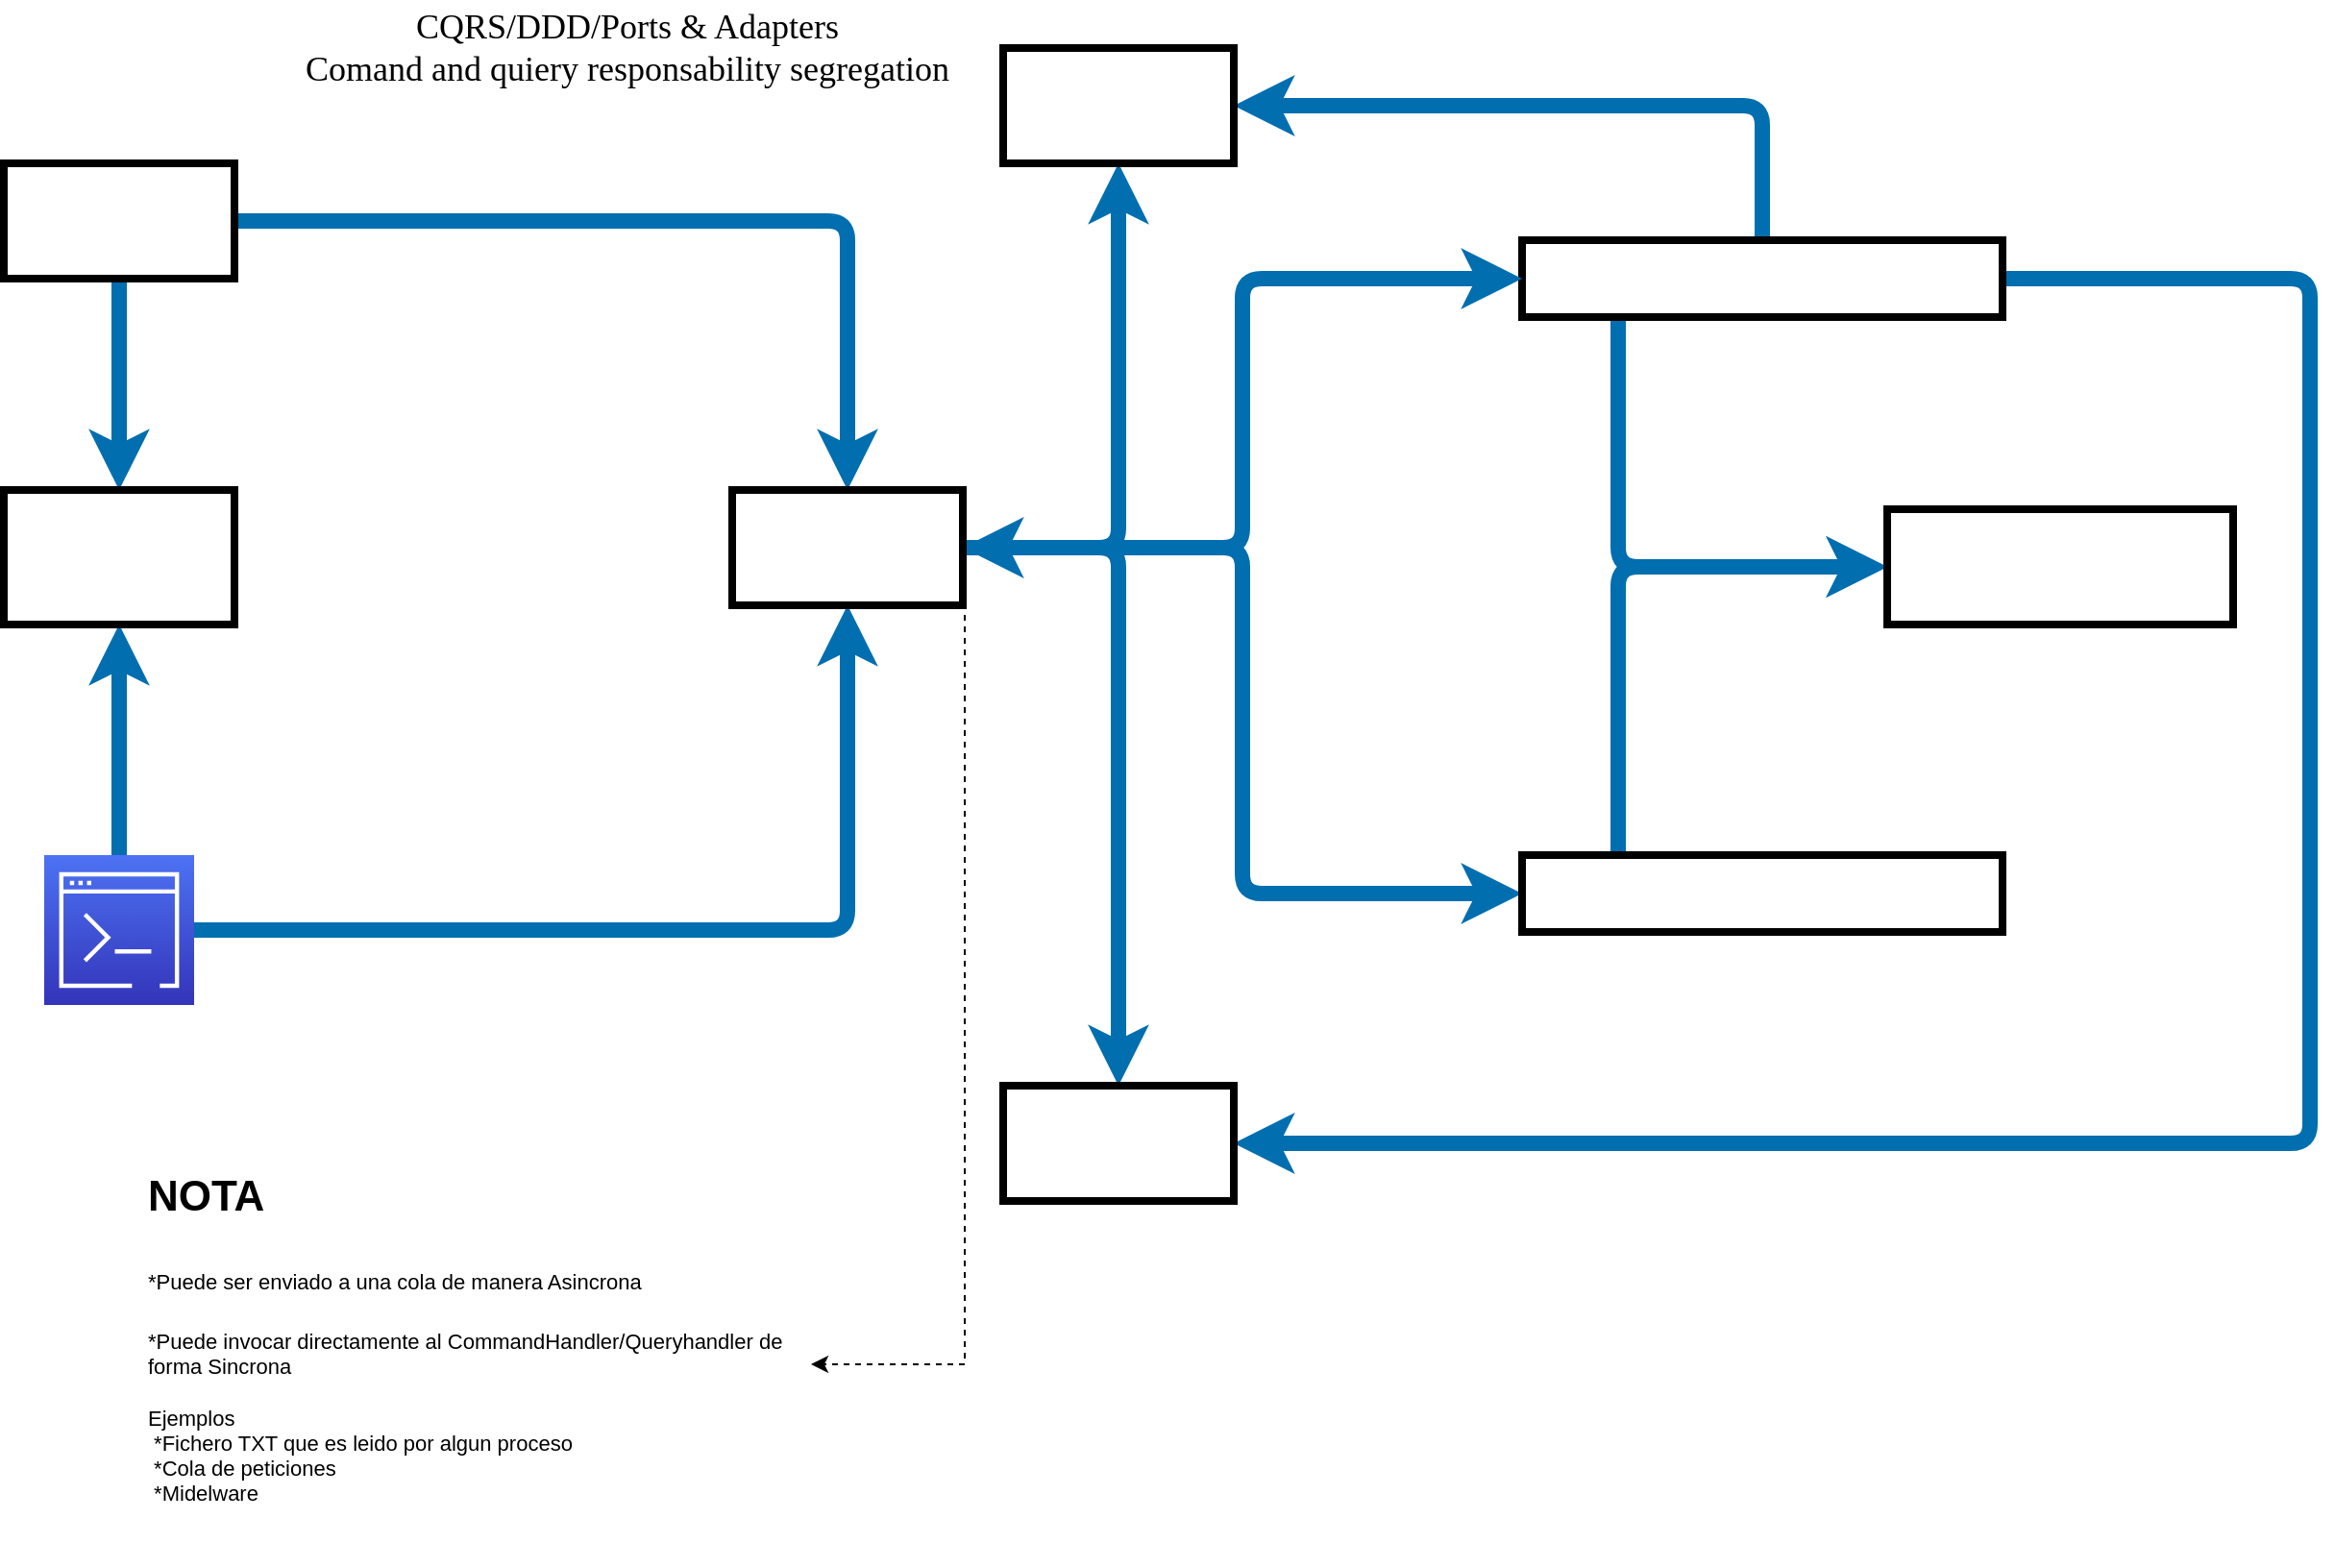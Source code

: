 <mxfile version="13.5.7" type="device" pages="2"><diagram id="CkQ4o6WmjnSWMilObYOL" name="CQRS"><mxGraphModel dx="1422" dy="822" grid="1" gridSize="10" guides="1" tooltips="1" connect="1" arrows="1" fold="1" page="1" pageScale="1" pageWidth="827" pageHeight="1169" math="0" shadow="0"><root><mxCell id="0"/><mxCell id="1" parent="0"/><mxCell id="5McCIeNLPYMOp9zvXxtx-16" value="CQRS/DDD/Ports &amp;amp; Adapters&lt;br style=&quot;font-size: 18px&quot;&gt;Comand and quiery responsability segregation" style="text;html=1;align=center;verticalAlign=middle;resizable=0;points=[];autosize=1;strokeWidth=4;fontSize=18;fontFamily=Times New Roman;" parent="1" vertex="1"><mxGeometry x="239" y="35" width="350" height="50" as="geometry"/></mxCell><mxCell id="5McCIeNLPYMOp9zvXxtx-41" style="edgeStyle=orthogonalEdgeStyle;rounded=1;orthogonalLoop=1;jettySize=auto;html=1;fontFamily=Times New Roman;fontSize=18;fontColor=#FFFFFF;strokeColor=#006EAF;strokeWidth=8;fillColor=#1ba1e2;entryX=0.5;entryY=1;entryDx=0;entryDy=0;" parent="1" source="5McCIeNLPYMOp9zvXxtx-23" target="5McCIeNLPYMOp9zvXxtx-33" edge="1"><mxGeometry relative="1" as="geometry"><Array as="points"><mxPoint x="150" y="470"/><mxPoint x="150" y="470"/></Array></mxGeometry></mxCell><mxCell id="5McCIeNLPYMOp9zvXxtx-56" style="edgeStyle=orthogonalEdgeStyle;rounded=1;orthogonalLoop=1;jettySize=auto;html=1;entryX=0.5;entryY=1;entryDx=0;entryDy=0;strokeWidth=8;fontFamily=Times New Roman;fontSize=18;fontColor=#FFFFFF;strokeColor=#006EAF;fillColor=#1ba1e2;" parent="1" source="5McCIeNLPYMOp9zvXxtx-23" target="5McCIeNLPYMOp9zvXxtx-34" edge="1"><mxGeometry relative="1" as="geometry"/></mxCell><mxCell id="5McCIeNLPYMOp9zvXxtx-23" value="Peticion CLI" style="outlineConnect=0;gradientColor=#4D72F3;gradientDirection=north;fillColor=#3334B9;strokeColor=#ffffff;dashed=0;verticalLabelPosition=bottom;verticalAlign=top;align=center;html=1;fontSize=12;fontStyle=0;aspect=fixed;shape=mxgraph.aws4.resourceIcon;resIcon=mxgraph.aws4.command_line_interface;fontColor=#FFFFFF;" parent="1" vertex="1"><mxGeometry x="111" y="480" width="78" height="78" as="geometry"/></mxCell><mxCell id="5McCIeNLPYMOp9zvXxtx-46" style="edgeStyle=orthogonalEdgeStyle;rounded=1;orthogonalLoop=1;jettySize=auto;html=1;entryX=0;entryY=0.5;entryDx=0;entryDy=0;fontFamily=Times New Roman;fontSize=18;fontColor=#FFFFFF;fillColor=#1ba1e2;strokeColor=#006EAF;strokeWidth=8;" parent="1" source="5McCIeNLPYMOp9zvXxtx-25" target="5McCIeNLPYMOp9zvXxtx-45" edge="1"><mxGeometry relative="1" as="geometry"><Array as="points"><mxPoint x="930" y="210"/><mxPoint x="930" y="330"/></Array></mxGeometry></mxCell><mxCell id="hEQwodWoxsAr9vRu2gHF-12" style="edgeStyle=orthogonalEdgeStyle;rounded=1;orthogonalLoop=1;jettySize=auto;html=1;entryX=1;entryY=0.5;entryDx=0;entryDy=0;fontSize=18;fontFamily=Times New Roman;fontColor=#FFFFFF;strokeColor=#006EAF;strokeWidth=8;fillColor=#1ba1e2;" edge="1" parent="1" source="5McCIeNLPYMOp9zvXxtx-25" target="hEQwodWoxsAr9vRu2gHF-3"><mxGeometry relative="1" as="geometry"><Array as="points"><mxPoint x="1005" y="90"/></Array></mxGeometry></mxCell><mxCell id="hEQwodWoxsAr9vRu2gHF-14" style="edgeStyle=orthogonalEdgeStyle;rounded=1;orthogonalLoop=1;jettySize=auto;html=1;entryX=1;entryY=0.5;entryDx=0;entryDy=0;fontSize=18;fontFamily=Times New Roman;fontColor=#FFFFFF;strokeColor=#006EAF;strokeWidth=8;fillColor=#1ba1e2;" edge="1" parent="1" source="5McCIeNLPYMOp9zvXxtx-25" target="5McCIeNLPYMOp9zvXxtx-59"><mxGeometry relative="1" as="geometry"><Array as="points"><mxPoint x="1290" y="180"/><mxPoint x="1290" y="630"/></Array></mxGeometry></mxCell><mxCell id="5McCIeNLPYMOp9zvXxtx-25" value="CommandHandler" style="rounded=0;whiteSpace=wrap;html=1;strokeWidth=4;fontFamily=Times New Roman;fontSize=18;fontColor=#FFFFFF;" parent="1" vertex="1"><mxGeometry x="880" y="160" width="250" height="40" as="geometry"/></mxCell><mxCell id="5McCIeNLPYMOp9zvXxtx-37" style="edgeStyle=orthogonalEdgeStyle;rounded=1;orthogonalLoop=1;jettySize=auto;html=1;entryX=0.5;entryY=0;entryDx=0;entryDy=0;fontFamily=Times New Roman;fontSize=18;fontColor=#FFFFFF;strokeColor=#006EAF;strokeWidth=8;fillColor=#1ba1e2;" parent="1" source="5McCIeNLPYMOp9zvXxtx-28" target="5McCIeNLPYMOp9zvXxtx-33" edge="1"><mxGeometry relative="1" as="geometry"/></mxCell><mxCell id="5McCIeNLPYMOp9zvXxtx-55" style="edgeStyle=orthogonalEdgeStyle;rounded=1;orthogonalLoop=1;jettySize=auto;html=1;entryX=0.5;entryY=0;entryDx=0;entryDy=0;strokeWidth=8;fontFamily=Times New Roman;fontSize=18;fontColor=#FFFFFF;strokeColor=#006EAF;fillColor=#1ba1e2;" parent="1" source="5McCIeNLPYMOp9zvXxtx-28" target="5McCIeNLPYMOp9zvXxtx-34" edge="1"><mxGeometry relative="1" as="geometry"/></mxCell><mxCell id="5McCIeNLPYMOp9zvXxtx-28" value="Controlador Web" style="rounded=0;whiteSpace=wrap;html=1;strokeWidth=4;fontFamily=Times New Roman;fontSize=18;fontColor=#FFFFFF;" parent="1" vertex="1"><mxGeometry x="90" y="120" width="120" height="60" as="geometry"/></mxCell><mxCell id="5McCIeNLPYMOp9zvXxtx-33" value="Command /&lt;br&gt;Query&lt;br&gt;(DTO)" style="rounded=0;whiteSpace=wrap;html=1;strokeWidth=4;fontFamily=Times New Roman;fontSize=18;fontColor=#FFFFFF;" parent="1" vertex="1"><mxGeometry x="90" y="290" width="120" height="70" as="geometry"/></mxCell><mxCell id="5McCIeNLPYMOp9zvXxtx-57" style="edgeStyle=orthogonalEdgeStyle;rounded=1;orthogonalLoop=1;jettySize=auto;html=1;entryX=0;entryY=0.5;entryDx=0;entryDy=0;strokeWidth=8;fontFamily=Times New Roman;fontSize=18;fontColor=#FFFFFF;strokeColor=#006EAF;fillColor=#1ba1e2;" parent="1" source="5McCIeNLPYMOp9zvXxtx-34" target="5McCIeNLPYMOp9zvXxtx-25" edge="1"><mxGeometry relative="1" as="geometry"/></mxCell><mxCell id="5McCIeNLPYMOp9zvXxtx-58" style="edgeStyle=orthogonalEdgeStyle;rounded=1;orthogonalLoop=1;jettySize=auto;html=1;entryX=0;entryY=0.5;entryDx=0;entryDy=0;strokeWidth=8;fontFamily=Times New Roman;fontSize=18;fontColor=#FFFFFF;strokeColor=#006EAF;fillColor=#1ba1e2;startArrow=classic;startFill=1;" parent="1" source="5McCIeNLPYMOp9zvXxtx-34" target="5McCIeNLPYMOp9zvXxtx-43" edge="1"><mxGeometry relative="1" as="geometry"/></mxCell><mxCell id="hEQwodWoxsAr9vRu2gHF-2" style="edgeStyle=orthogonalEdgeStyle;rounded=0;orthogonalLoop=1;jettySize=auto;html=1;fontSize=11;dashed=1;" edge="1" parent="1" source="5McCIeNLPYMOp9zvXxtx-34" target="hEQwodWoxsAr9vRu2gHF-1"><mxGeometry relative="1" as="geometry"><Array as="points"><mxPoint x="590" y="320"/></Array></mxGeometry></mxCell><mxCell id="hEQwodWoxsAr9vRu2gHF-11" style="edgeStyle=orthogonalEdgeStyle;rounded=1;orthogonalLoop=1;jettySize=auto;html=1;entryX=0.5;entryY=1;entryDx=0;entryDy=0;fontSize=18;fontFamily=Times New Roman;fontColor=#FFFFFF;strokeColor=#006EAF;strokeWidth=8;fillColor=#1ba1e2;" edge="1" parent="1" source="5McCIeNLPYMOp9zvXxtx-34" target="hEQwodWoxsAr9vRu2gHF-3"><mxGeometry relative="1" as="geometry"/></mxCell><mxCell id="hEQwodWoxsAr9vRu2gHF-13" style="edgeStyle=orthogonalEdgeStyle;rounded=1;orthogonalLoop=1;jettySize=auto;html=1;fontSize=18;fontFamily=Times New Roman;fontColor=#FFFFFF;strokeColor=#006EAF;strokeWidth=8;fillColor=#1ba1e2;" edge="1" parent="1" source="5McCIeNLPYMOp9zvXxtx-34" target="5McCIeNLPYMOp9zvXxtx-59"><mxGeometry relative="1" as="geometry"/></mxCell><mxCell id="5McCIeNLPYMOp9zvXxtx-34" value="QueryBus /&lt;br&gt;CommandBus" style="rounded=0;whiteSpace=wrap;html=1;strokeWidth=4;fontFamily=Times New Roman;fontSize=18;fontColor=#FFFFFF;" parent="1" vertex="1"><mxGeometry x="469" y="290" width="120" height="60" as="geometry"/></mxCell><mxCell id="5McCIeNLPYMOp9zvXxtx-47" style="edgeStyle=orthogonalEdgeStyle;rounded=1;orthogonalLoop=1;jettySize=auto;html=1;entryX=0;entryY=0.5;entryDx=0;entryDy=0;fontFamily=Times New Roman;fontSize=18;fontColor=#FFFFFF;fillColor=#1ba1e2;strokeColor=#006EAF;strokeWidth=8;" parent="1" source="5McCIeNLPYMOp9zvXxtx-43" target="5McCIeNLPYMOp9zvXxtx-45" edge="1"><mxGeometry relative="1" as="geometry"><Array as="points"><mxPoint x="930" y="480"/><mxPoint x="930" y="330"/></Array></mxGeometry></mxCell><mxCell id="5McCIeNLPYMOp9zvXxtx-43" value="QueryHandler" style="rounded=0;whiteSpace=wrap;html=1;strokeWidth=4;fontFamily=Times New Roman;fontSize=18;fontColor=#FFFFFF;" parent="1" vertex="1"><mxGeometry x="880" y="480" width="250" height="40" as="geometry"/></mxCell><mxCell id="5McCIeNLPYMOp9zvXxtx-45" value="Use Case /&lt;br&gt;Aplication Service" style="rounded=0;whiteSpace=wrap;html=1;strokeWidth=4;fontFamily=Times New Roman;fontSize=18;fontColor=#FFFFFF;" parent="1" vertex="1"><mxGeometry x="1070" y="300" width="180" height="60" as="geometry"/></mxCell><mxCell id="5McCIeNLPYMOp9zvXxtx-59" value="ElasticSearch" style="rounded=0;whiteSpace=wrap;html=1;strokeWidth=4;fontFamily=Times New Roman;fontSize=18;fontColor=#FFFFFF;" parent="1" vertex="1"><mxGeometry x="610" y="600" width="120" height="60" as="geometry"/></mxCell><mxCell id="hEQwodWoxsAr9vRu2gHF-1" value="&lt;h1&gt;&lt;span&gt;NOTA&lt;/span&gt;&lt;/h1&gt;&lt;h1&gt;&lt;span style=&quot;font-size: 11px ; font-weight: normal&quot;&gt;*Puede ser enviado a una cola de manera Asincrona&lt;/span&gt;&lt;br&gt;&lt;/h1&gt;&lt;div&gt;&lt;span style=&quot;font-size: 11px ; font-weight: normal&quot;&gt;*Puede invocar directamente al CommandHandler/Queryhandler de forma Sincrona&lt;/span&gt;&lt;/div&gt;&lt;div&gt;&lt;span style=&quot;font-size: 11px ; font-weight: normal&quot;&gt;&lt;br&gt;&lt;/span&gt;&lt;/div&gt;&lt;div&gt;Ejemplos&lt;/div&gt;&lt;div&gt;&amp;nbsp;*Fichero TXT que es leido por algun proceso&lt;/div&gt;&lt;div&gt;&amp;nbsp;*Cola de peticiones&lt;/div&gt;&lt;div&gt;&amp;nbsp;*Midelware&amp;nbsp;&lt;/div&gt;&lt;div&gt;&lt;br&gt;&lt;/div&gt;&lt;div&gt;&lt;br&gt;&lt;/div&gt;" style="text;html=1;strokeColor=none;fillColor=none;spacing=5;spacingTop=-20;whiteSpace=wrap;overflow=hidden;rounded=0;fontSize=11;" vertex="1" parent="1"><mxGeometry x="160" y="640" width="350" height="210" as="geometry"/></mxCell><mxCell id="hEQwodWoxsAr9vRu2gHF-3" value="Cola" style="rounded=0;whiteSpace=wrap;html=1;strokeWidth=4;fontFamily=Times New Roman;fontSize=18;fontColor=#FFFFFF;" vertex="1" parent="1"><mxGeometry x="610" y="60" width="120" height="60" as="geometry"/></mxCell></root></mxGraphModel></diagram><diagram id="fxUheZKBgLOCMsmOG8-L" name="Controller"><mxGraphModel dx="1422" dy="822" grid="1" gridSize="10" guides="1" tooltips="1" connect="1" arrows="1" fold="1" page="1" pageScale="1" pageWidth="827" pageHeight="1169" math="0" shadow="0"><root><mxCell id="Q5OgA9jnjf0w5DNATdG3-0"/><mxCell id="Q5OgA9jnjf0w5DNATdG3-1" parent="Q5OgA9jnjf0w5DNATdG3-0"/><mxCell id="Q5OgA9jnjf0w5DNATdG3-15" style="edgeStyle=orthogonalEdgeStyle;rounded=1;orthogonalLoop=1;jettySize=auto;html=1;fontFamily=Times New Roman;fontSize=18;fontColor=#FFFFFF;strokeColor=#006EAF;strokeWidth=8;fillColor=#1ba1e2;" edge="1" parent="Q5OgA9jnjf0w5DNATdG3-1" source="Q5OgA9jnjf0w5DNATdG3-2" target="Q5OgA9jnjf0w5DNATdG3-8"><mxGeometry relative="1" as="geometry"/></mxCell><mxCell id="Q5OgA9jnjf0w5DNATdG3-2" value="PostController" style="rounded=1;whiteSpace=wrap;html=1;" vertex="1" parent="Q5OgA9jnjf0w5DNATdG3-1"><mxGeometry x="90" y="30" width="120" height="60" as="geometry"/></mxCell><mxCell id="Q5OgA9jnjf0w5DNATdG3-16" style="edgeStyle=orthogonalEdgeStyle;rounded=1;orthogonalLoop=1;jettySize=auto;html=1;entryX=0.5;entryY=0;entryDx=0;entryDy=0;fontFamily=Times New Roman;fontSize=18;fontColor=#FFFFFF;strokeColor=#006EAF;strokeWidth=8;fillColor=#1ba1e2;" edge="1" parent="Q5OgA9jnjf0w5DNATdG3-1" source="Q5OgA9jnjf0w5DNATdG3-8" target="Q5OgA9jnjf0w5DNATdG3-11"><mxGeometry relative="1" as="geometry"/></mxCell><mxCell id="Q5OgA9jnjf0w5DNATdG3-8" value="" style="strokeColor=#dddddd;shadow=1;strokeWidth=1;rounded=1;absoluteArcSize=1;arcSize=2;" vertex="1" parent="Q5OgA9jnjf0w5DNATdG3-1"><mxGeometry x="150" y="180" width="180" height="44" as="geometry"/></mxCell><mxCell id="Q5OgA9jnjf0w5DNATdG3-9" value="CreateCommad" style="dashed=0;connectable=0;html=1;fillColor=#757575;strokeColor=none;shape=mxgraph.gcp2.task_queues;part=1;labelPosition=right;verticalLabelPosition=middle;align=left;verticalAlign=middle;spacingLeft=5;fontSize=12;" vertex="1" parent="Q5OgA9jnjf0w5DNATdG3-8"><mxGeometry y="0.5" width="32" height="32" relative="1" as="geometry"><mxPoint x="5" y="-16" as="offset"/></mxGeometry></mxCell><mxCell id="Q5OgA9jnjf0w5DNATdG3-17" style="edgeStyle=orthogonalEdgeStyle;rounded=1;orthogonalLoop=1;jettySize=auto;html=1;entryX=0.5;entryY=0;entryDx=0;entryDy=0;fontFamily=Times New Roman;fontSize=18;fontColor=#FFFFFF;strokeColor=#006EAF;strokeWidth=8;fillColor=#1ba1e2;" edge="1" parent="Q5OgA9jnjf0w5DNATdG3-1" source="Q5OgA9jnjf0w5DNATdG3-11" target="Q5OgA9jnjf0w5DNATdG3-13"><mxGeometry relative="1" as="geometry"/></mxCell><mxCell id="Q5OgA9jnjf0w5DNATdG3-11" value="" style="strokeColor=#dddddd;shadow=1;strokeWidth=1;rounded=1;absoluteArcSize=1;arcSize=2;" vertex="1" parent="Q5OgA9jnjf0w5DNATdG3-1"><mxGeometry x="150" y="300" width="180" height="44" as="geometry"/></mxCell><mxCell id="Q5OgA9jnjf0w5DNATdG3-12" value="DispatchCommad" style="dashed=0;connectable=0;html=1;fillColor=#757575;strokeColor=none;shape=mxgraph.gcp2.task_queues;part=1;labelPosition=right;verticalLabelPosition=middle;align=left;verticalAlign=middle;spacingLeft=5;fontSize=12;" vertex="1" parent="Q5OgA9jnjf0w5DNATdG3-11"><mxGeometry y="0.5" width="32" height="32" relative="1" as="geometry"><mxPoint x="5" y="-16" as="offset"/></mxGeometry></mxCell><mxCell id="Q5OgA9jnjf0w5DNATdG3-13" value="" style="strokeColor=#dddddd;shadow=1;strokeWidth=1;rounded=1;absoluteArcSize=1;arcSize=2;" vertex="1" parent="Q5OgA9jnjf0w5DNATdG3-1"><mxGeometry x="150" y="420" width="180" height="44" as="geometry"/></mxCell><mxCell id="Q5OgA9jnjf0w5DNATdG3-14" value="ReturnHTPPResponse" style="dashed=0;connectable=0;html=1;fillColor=#757575;strokeColor=none;shape=mxgraph.gcp2.task_queues;part=1;labelPosition=right;verticalLabelPosition=middle;align=left;verticalAlign=middle;spacingLeft=5;fontSize=12;" vertex="1" parent="Q5OgA9jnjf0w5DNATdG3-13"><mxGeometry y="0.5" width="32" height="32" relative="1" as="geometry"><mxPoint x="5" y="-16" as="offset"/></mxGeometry></mxCell><mxCell id="Q5OgA9jnjf0w5DNATdG3-22" style="edgeStyle=orthogonalEdgeStyle;rounded=0;orthogonalLoop=1;jettySize=auto;html=1;dashed=1;" edge="1" parent="Q5OgA9jnjf0w5DNATdG3-1" source="Q5OgA9jnjf0w5DNATdG3-19" target="Q5OgA9jnjf0w5DNATdG3-21"><mxGeometry relative="1" as="geometry"/></mxCell><mxCell id="Q5OgA9jnjf0w5DNATdG3-23" style="edgeStyle=orthogonalEdgeStyle;rounded=1;orthogonalLoop=1;jettySize=auto;html=1;entryX=1;entryY=0.5;entryDx=0;entryDy=0;fontSize=18;fontFamily=Times New Roman;fontColor=#FFFFFF;strokeColor=#006EAF;strokeWidth=8;fillColor=#1ba1e2;" edge="1" parent="Q5OgA9jnjf0w5DNATdG3-1" source="Q5OgA9jnjf0w5DNATdG3-19" target="Q5OgA9jnjf0w5DNATdG3-11"><mxGeometry relative="1" as="geometry"/></mxCell><mxCell id="Q5OgA9jnjf0w5DNATdG3-25" style="edgeStyle=orthogonalEdgeStyle;rounded=0;orthogonalLoop=1;jettySize=auto;html=1;entryX=0;entryY=0.5;entryDx=0;entryDy=0;fontSize=11;" edge="1" parent="Q5OgA9jnjf0w5DNATdG3-1" source="Q5OgA9jnjf0w5DNATdG3-19" target="Q5OgA9jnjf0w5DNATdG3-24"><mxGeometry relative="1" as="geometry"/></mxCell><mxCell id="Q5OgA9jnjf0w5DNATdG3-19" value="CommandHandler" style="rounded=1;whiteSpace=wrap;html=1;" vertex="1" parent="Q5OgA9jnjf0w5DNATdG3-1"><mxGeometry x="420" y="252" width="120" height="60" as="geometry"/></mxCell><mxCell id="Q5OgA9jnjf0w5DNATdG3-21" value="Nota&lt;br&gt;El commandhandler debe escuchar cada vez que se despacha un comando y&lt;br style=&quot;font-size: 11px&quot;&gt;convertirlo en una entidad de dominio para invocar el AplicationService correspondiente" style="text;html=1;strokeColor=none;fillColor=none;align=center;verticalAlign=middle;whiteSpace=wrap;rounded=0;fontSize=11;" vertex="1" parent="Q5OgA9jnjf0w5DNATdG3-1"><mxGeometry x="370" y="456" width="220" height="84" as="geometry"/></mxCell><mxCell id="Q5OgA9jnjf0w5DNATdG3-24" value="AplicartionService" style="rounded=1;whiteSpace=wrap;html=1;" vertex="1" parent="Q5OgA9jnjf0w5DNATdG3-1"><mxGeometry x="600" y="252" width="120" height="60" as="geometry"/></mxCell><mxCell id="vuXXpjNKmEknL9WMkwIc-1" style="edgeStyle=orthogonalEdgeStyle;rounded=1;orthogonalLoop=1;jettySize=auto;html=1;fontFamily=Times New Roman;fontSize=18;fontColor=#FFFFFF;strokeColor=#006EAF;strokeWidth=8;fillColor=#1ba1e2;" edge="1" source="vuXXpjNKmEknL9WMkwIc-2" target="vuXXpjNKmEknL9WMkwIc-4" parent="Q5OgA9jnjf0w5DNATdG3-1"><mxGeometry relative="1" as="geometry"/></mxCell><mxCell id="vuXXpjNKmEknL9WMkwIc-2" value="CreatePacientController.Post" style="rounded=1;whiteSpace=wrap;html=1;" vertex="1" parent="Q5OgA9jnjf0w5DNATdG3-1"><mxGeometry x="110" y="600" width="170" height="60" as="geometry"/></mxCell><mxCell id="vuXXpjNKmEknL9WMkwIc-3" style="edgeStyle=orthogonalEdgeStyle;rounded=1;orthogonalLoop=1;jettySize=auto;html=1;entryX=0.5;entryY=0;entryDx=0;entryDy=0;fontFamily=Times New Roman;fontSize=18;fontColor=#FFFFFF;strokeColor=#006EAF;strokeWidth=8;fillColor=#1ba1e2;" edge="1" source="vuXXpjNKmEknL9WMkwIc-4" target="vuXXpjNKmEknL9WMkwIc-7" parent="Q5OgA9jnjf0w5DNATdG3-1"><mxGeometry relative="1" as="geometry"/></mxCell><mxCell id="vuXXpjNKmEknL9WMkwIc-4" value="" style="strokeColor=#dddddd;shadow=1;strokeWidth=1;rounded=1;absoluteArcSize=1;arcSize=2;" vertex="1" parent="Q5OgA9jnjf0w5DNATdG3-1"><mxGeometry x="125" y="750" width="230" height="44" as="geometry"/></mxCell><mxCell id="vuXXpjNKmEknL9WMkwIc-5" value="CreatePacientCommad" style="dashed=0;connectable=0;html=1;fillColor=#757575;strokeColor=none;shape=mxgraph.gcp2.task_queues;part=1;labelPosition=right;verticalLabelPosition=middle;align=left;verticalAlign=middle;spacingLeft=5;fontSize=12;" vertex="1" parent="vuXXpjNKmEknL9WMkwIc-4"><mxGeometry y="0.5" width="32" height="32" relative="1" as="geometry"><mxPoint x="5" y="-16" as="offset"/></mxGeometry></mxCell><mxCell id="vuXXpjNKmEknL9WMkwIc-6" style="edgeStyle=orthogonalEdgeStyle;rounded=1;orthogonalLoop=1;jettySize=auto;html=1;entryX=0.5;entryY=0;entryDx=0;entryDy=0;fontFamily=Times New Roman;fontSize=18;fontColor=#FFFFFF;strokeColor=#006EAF;strokeWidth=8;fillColor=#1ba1e2;" edge="1" source="vuXXpjNKmEknL9WMkwIc-7" target="vuXXpjNKmEknL9WMkwIc-9" parent="Q5OgA9jnjf0w5DNATdG3-1"><mxGeometry relative="1" as="geometry"/></mxCell><mxCell id="vuXXpjNKmEknL9WMkwIc-7" value="" style="strokeColor=#dddddd;shadow=1;strokeWidth=1;rounded=1;absoluteArcSize=1;arcSize=2;" vertex="1" parent="Q5OgA9jnjf0w5DNATdG3-1"><mxGeometry x="125" y="870" width="230" height="44" as="geometry"/></mxCell><mxCell id="vuXXpjNKmEknL9WMkwIc-8" value="DispatchCreatePacientCommad" style="dashed=0;connectable=0;html=1;fillColor=#757575;strokeColor=none;shape=mxgraph.gcp2.task_queues;part=1;labelPosition=right;verticalLabelPosition=middle;align=left;verticalAlign=middle;spacingLeft=5;fontSize=12;" vertex="1" parent="vuXXpjNKmEknL9WMkwIc-7"><mxGeometry y="0.5" width="32" height="32" relative="1" as="geometry"><mxPoint x="5" y="-16" as="offset"/></mxGeometry></mxCell><mxCell id="vuXXpjNKmEknL9WMkwIc-9" value="" style="strokeColor=#dddddd;shadow=1;strokeWidth=1;rounded=1;absoluteArcSize=1;arcSize=2;" vertex="1" parent="Q5OgA9jnjf0w5DNATdG3-1"><mxGeometry x="125" y="1000" width="230" height="44" as="geometry"/></mxCell><mxCell id="vuXXpjNKmEknL9WMkwIc-10" value="ReturnHTPPResponse" style="dashed=0;connectable=0;html=1;fillColor=#757575;strokeColor=none;shape=mxgraph.gcp2.task_queues;part=1;labelPosition=right;verticalLabelPosition=middle;align=left;verticalAlign=middle;spacingLeft=5;fontSize=12;" vertex="1" parent="vuXXpjNKmEknL9WMkwIc-9"><mxGeometry y="0.5" width="32" height="32" relative="1" as="geometry"><mxPoint x="5" y="-16" as="offset"/></mxGeometry></mxCell><mxCell id="vuXXpjNKmEknL9WMkwIc-13" style="edgeStyle=orthogonalEdgeStyle;rounded=1;orthogonalLoop=1;jettySize=auto;html=1;entryX=0;entryY=0.5;entryDx=0;entryDy=0;fontSize=18;fontFamily=Times New Roman;fontColor=#FFFFFF;strokeColor=#006EAF;strokeWidth=8;fillColor=#1ba1e2;exitX=1;exitY=0.5;exitDx=0;exitDy=0;" edge="1" source="vuXXpjNKmEknL9WMkwIc-32" target="vuXXpjNKmEknL9WMkwIc-16" parent="Q5OgA9jnjf0w5DNATdG3-1"><mxGeometry relative="1" as="geometry"/></mxCell><mxCell id="vuXXpjNKmEknL9WMkwIc-31" style="edgeStyle=orthogonalEdgeStyle;rounded=0;orthogonalLoop=1;jettySize=auto;html=1;entryX=0.5;entryY=0;entryDx=0;entryDy=0;fontSize=11;" edge="1" parent="Q5OgA9jnjf0w5DNATdG3-1" source="vuXXpjNKmEknL9WMkwIc-14" target="vuXXpjNKmEknL9WMkwIc-29"><mxGeometry relative="1" as="geometry"/></mxCell><mxCell id="vuXXpjNKmEknL9WMkwIc-14" value="CreatePacientCommandHandler" style="rounded=1;whiteSpace=wrap;html=1;" vertex="1" parent="Q5OgA9jnjf0w5DNATdG3-1"><mxGeometry x="510" y="600" width="250" height="60" as="geometry"/></mxCell><mxCell id="vuXXpjNKmEknL9WMkwIc-26" style="edgeStyle=orthogonalEdgeStyle;rounded=0;orthogonalLoop=1;jettySize=auto;html=1;entryX=0.5;entryY=0;entryDx=0;entryDy=0;fontSize=11;" edge="1" parent="Q5OgA9jnjf0w5DNATdG3-1" source="vuXXpjNKmEknL9WMkwIc-16" target="vuXXpjNKmEknL9WMkwIc-24"><mxGeometry relative="1" as="geometry"/></mxCell><mxCell id="vuXXpjNKmEknL9WMkwIc-16" value="PacientAplicartionService" style="rounded=1;whiteSpace=wrap;html=1;" vertex="1" parent="Q5OgA9jnjf0w5DNATdG3-1"><mxGeometry x="870" y="600" width="200" height="60" as="geometry"/></mxCell><mxCell id="vuXXpjNKmEknL9WMkwIc-22" value="" style="endArrow=none;html=1;fontSize=11;" edge="1" parent="Q5OgA9jnjf0w5DNATdG3-1"><mxGeometry width="50" height="50" relative="1" as="geometry"><mxPoint x="390" y="1060" as="sourcePoint"/><mxPoint x="390" y="570" as="targetPoint"/></mxGeometry></mxCell><mxCell id="vuXXpjNKmEknL9WMkwIc-24" value="" style="strokeColor=#dddddd;shadow=1;strokeWidth=1;rounded=1;absoluteArcSize=1;arcSize=2;" vertex="1" parent="Q5OgA9jnjf0w5DNATdG3-1"><mxGeometry x="970" y="720" width="230" height="44" as="geometry"/></mxCell><mxCell id="vuXXpjNKmEknL9WMkwIc-25" value="GuardExists" style="dashed=0;connectable=0;html=1;fillColor=#757575;strokeColor=none;shape=mxgraph.gcp2.task_queues;part=1;labelPosition=right;verticalLabelPosition=middle;align=left;verticalAlign=middle;spacingLeft=5;fontSize=12;" vertex="1" parent="vuXXpjNKmEknL9WMkwIc-24"><mxGeometry y="0.5" width="32" height="32" relative="1" as="geometry"><mxPoint x="5" y="-16" as="offset"/></mxGeometry></mxCell><mxCell id="vuXXpjNKmEknL9WMkwIc-27" value="" style="strokeColor=#dddddd;shadow=1;strokeWidth=1;rounded=1;absoluteArcSize=1;arcSize=2;" vertex="1" parent="Q5OgA9jnjf0w5DNATdG3-1"><mxGeometry x="1000" y="840" width="230" height="44" as="geometry"/></mxCell><mxCell id="vuXXpjNKmEknL9WMkwIc-28" value="Repository.Create" style="dashed=0;connectable=0;html=1;fillColor=#757575;strokeColor=none;shape=mxgraph.gcp2.task_queues;part=1;labelPosition=right;verticalLabelPosition=middle;align=left;verticalAlign=middle;spacingLeft=5;fontSize=12;" vertex="1" parent="vuXXpjNKmEknL9WMkwIc-27"><mxGeometry y="0.5" width="32" height="32" relative="1" as="geometry"><mxPoint x="5" y="-16" as="offset"/></mxGeometry></mxCell><mxCell id="vuXXpjNKmEknL9WMkwIc-34" style="edgeStyle=orthogonalEdgeStyle;rounded=0;orthogonalLoop=1;jettySize=auto;html=1;fontSize=11;" edge="1" parent="Q5OgA9jnjf0w5DNATdG3-1" source="vuXXpjNKmEknL9WMkwIc-29" target="vuXXpjNKmEknL9WMkwIc-32"><mxGeometry relative="1" as="geometry"/></mxCell><mxCell id="vuXXpjNKmEknL9WMkwIc-29" value="" style="strokeColor=#dddddd;shadow=1;strokeWidth=1;rounded=1;absoluteArcSize=1;arcSize=2;" vertex="1" parent="Q5OgA9jnjf0w5DNATdG3-1"><mxGeometry x="540" y="720" width="230" height="44" as="geometry"/></mxCell><mxCell id="vuXXpjNKmEknL9WMkwIc-30" value="PacientModelDomain.Create" style="dashed=0;connectable=0;html=1;fillColor=#757575;strokeColor=none;shape=mxgraph.gcp2.task_queues;part=1;labelPosition=right;verticalLabelPosition=middle;align=left;verticalAlign=middle;spacingLeft=5;fontSize=12;" vertex="1" parent="vuXXpjNKmEknL9WMkwIc-29"><mxGeometry y="0.5" width="32" height="32" relative="1" as="geometry"><mxPoint x="5" y="-16" as="offset"/></mxGeometry></mxCell><mxCell id="vuXXpjNKmEknL9WMkwIc-32" value="" style="strokeColor=#dddddd;shadow=1;strokeWidth=1;rounded=1;absoluteArcSize=1;arcSize=2;" vertex="1" parent="Q5OgA9jnjf0w5DNATdG3-1"><mxGeometry x="540" y="800" width="230" height="44" as="geometry"/></mxCell><mxCell id="vuXXpjNKmEknL9WMkwIc-33" value="Send" style="dashed=0;connectable=0;html=1;fillColor=#757575;strokeColor=none;shape=mxgraph.gcp2.task_queues;part=1;labelPosition=right;verticalLabelPosition=middle;align=left;verticalAlign=middle;spacingLeft=5;fontSize=12;" vertex="1" parent="vuXXpjNKmEknL9WMkwIc-32"><mxGeometry y="0.5" width="32" height="32" relative="1" as="geometry"><mxPoint x="5" y="-16" as="offset"/></mxGeometry></mxCell><mxCell id="vuXXpjNKmEknL9WMkwIc-36" style="edgeStyle=orthogonalEdgeStyle;rounded=0;orthogonalLoop=1;jettySize=auto;html=1;entryX=0.5;entryY=0;entryDx=0;entryDy=0;fontSize=11;dashed=1;" edge="1" parent="Q5OgA9jnjf0w5DNATdG3-1" source="vuXXpjNKmEknL9WMkwIc-35" target="vuXXpjNKmEknL9WMkwIc-14"><mxGeometry relative="1" as="geometry"/></mxCell><mxCell id="vuXXpjNKmEknL9WMkwIc-35" value="Nota&lt;br&gt;Se mantiene suscrito a comandos de creación de paciente" style="text;html=1;strokeColor=none;fillColor=none;align=center;verticalAlign=middle;whiteSpace=wrap;rounded=0;fontSize=11;" vertex="1" parent="Q5OgA9jnjf0w5DNATdG3-1"><mxGeometry x="620" y="440" width="220" height="84" as="geometry"/></mxCell></root></mxGraphModel></diagram></mxfile>